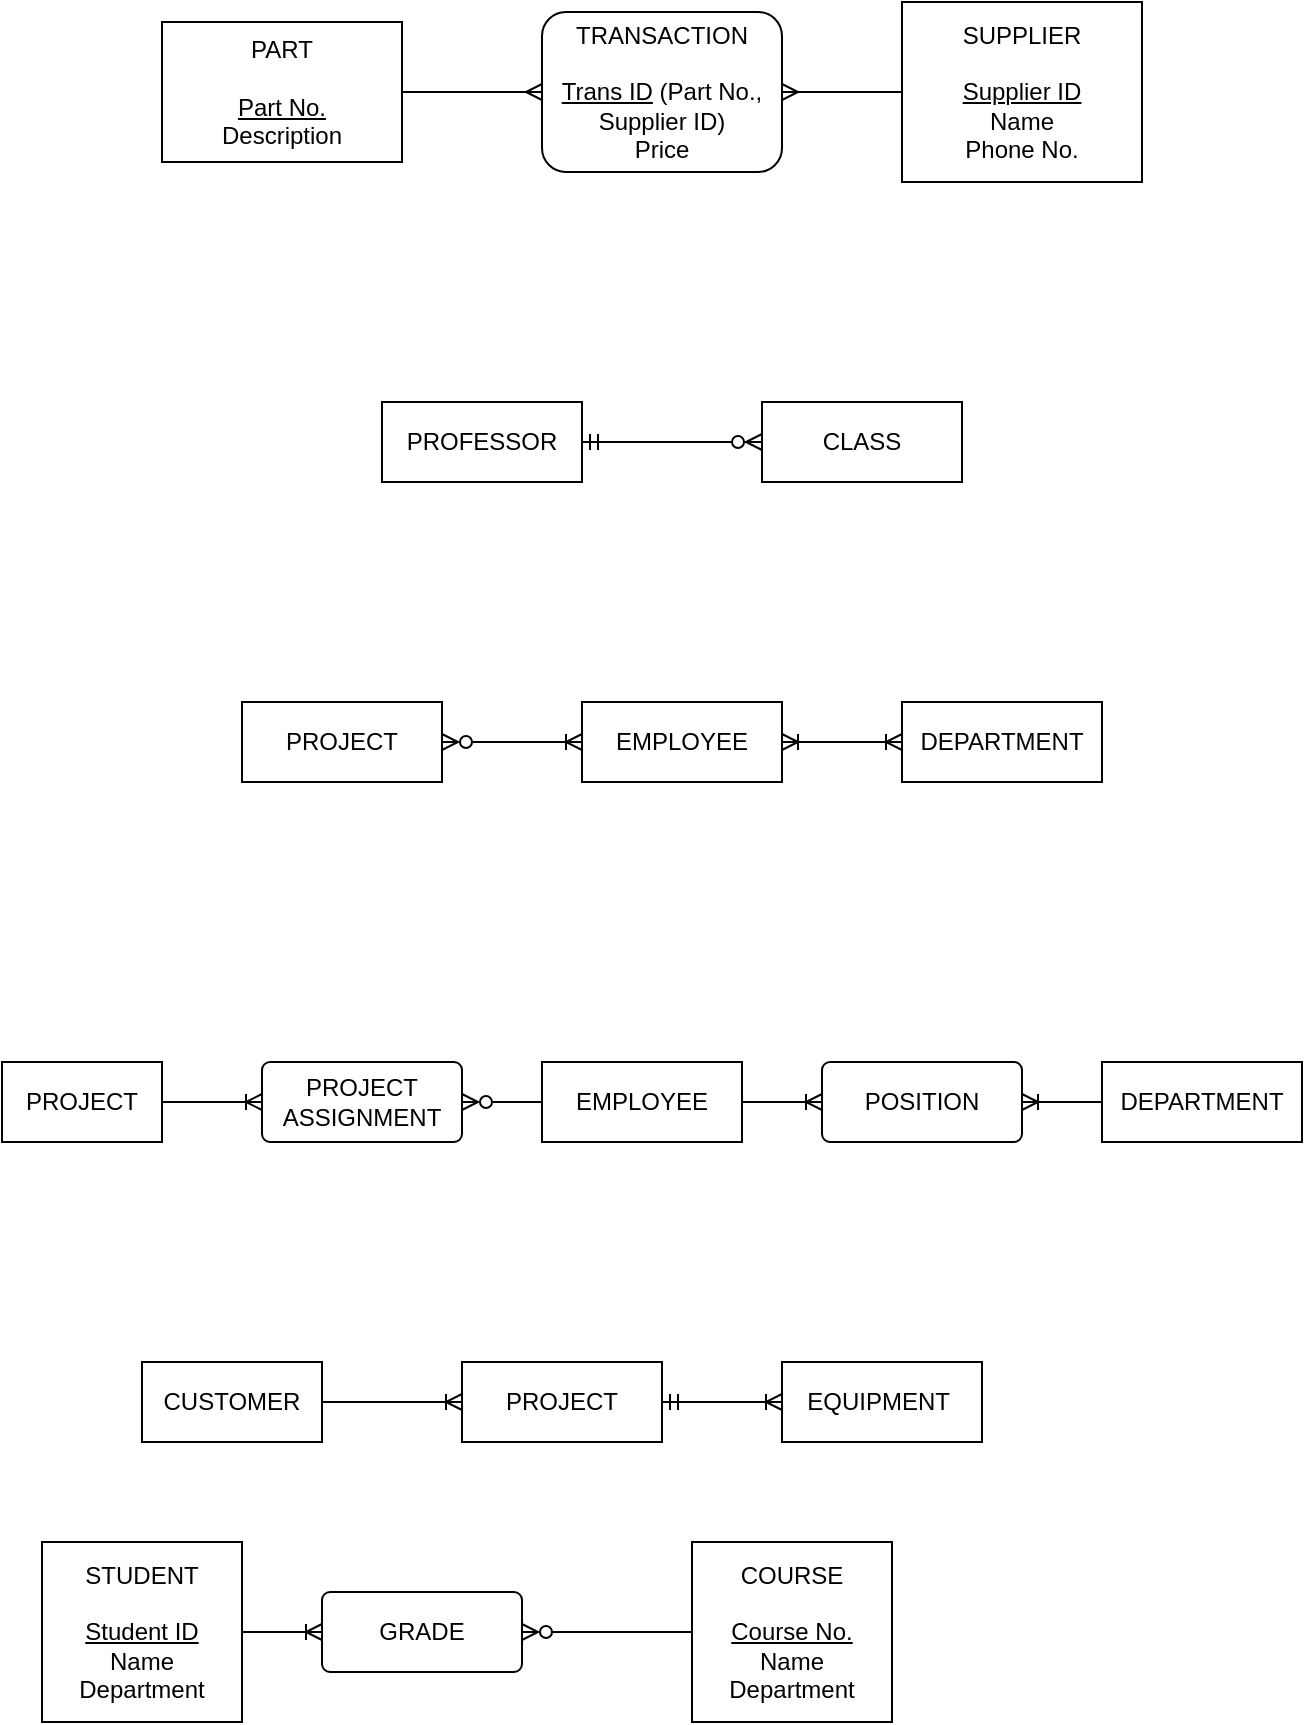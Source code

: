 <mxfile version="21.1.6" type="github" pages="2">
  <diagram id="R2lEEEUBdFMjLlhIrx00" name="Page-1">
    <mxGraphModel dx="1908" dy="1232" grid="1" gridSize="10" guides="1" tooltips="1" connect="1" arrows="1" fold="1" page="1" pageScale="1" pageWidth="850" pageHeight="1100" math="0" shadow="0" extFonts="Permanent Marker^https://fonts.googleapis.com/css?family=Permanent+Marker">
      <root>
        <mxCell id="0" />
        <mxCell id="1" parent="0" />
        <mxCell id="tKcqsoHF7rKRLw9oKf3Y-1" value="PART&lt;br&gt;&lt;br&gt;&lt;u&gt;Part No.&lt;br&gt;&lt;/u&gt;Description" style="rounded=0;whiteSpace=wrap;html=1;" vertex="1" parent="1">
          <mxGeometry x="160" y="110" width="120" height="70" as="geometry" />
        </mxCell>
        <mxCell id="tKcqsoHF7rKRLw9oKf3Y-2" value="SUPPLIER&lt;br&gt;&lt;br&gt;&lt;u&gt;Supplier ID&lt;br&gt;&lt;/u&gt;Name&lt;br&gt;Phone No." style="rounded=0;whiteSpace=wrap;html=1;" vertex="1" parent="1">
          <mxGeometry x="530" y="100" width="120" height="90" as="geometry" />
        </mxCell>
        <mxCell id="tKcqsoHF7rKRLw9oKf3Y-3" value="TRANSACTION&lt;br&gt;&lt;br&gt;&lt;u&gt;Trans ID&lt;/u&gt;&amp;nbsp;(Part No., Supplier ID)&lt;br&gt;Price" style="rounded=1;whiteSpace=wrap;html=1;" vertex="1" parent="1">
          <mxGeometry x="350" y="105" width="120" height="80" as="geometry" />
        </mxCell>
        <mxCell id="tKcqsoHF7rKRLw9oKf3Y-4" value="" style="edgeStyle=entityRelationEdgeStyle;fontSize=12;html=1;endArrow=ERmany;rounded=0;exitX=1;exitY=0.5;exitDx=0;exitDy=0;entryX=0;entryY=0.5;entryDx=0;entryDy=0;" edge="1" parent="1" source="tKcqsoHF7rKRLw9oKf3Y-1" target="tKcqsoHF7rKRLw9oKf3Y-3">
          <mxGeometry width="100" height="100" relative="1" as="geometry">
            <mxPoint x="360" y="350" as="sourcePoint" />
            <mxPoint x="460" y="250" as="targetPoint" />
          </mxGeometry>
        </mxCell>
        <mxCell id="tKcqsoHF7rKRLw9oKf3Y-6" value="" style="edgeStyle=entityRelationEdgeStyle;fontSize=12;html=1;endArrow=ERmany;rounded=0;exitX=0;exitY=0.5;exitDx=0;exitDy=0;entryX=1;entryY=0.5;entryDx=0;entryDy=0;" edge="1" parent="1" source="tKcqsoHF7rKRLw9oKf3Y-2" target="tKcqsoHF7rKRLw9oKf3Y-3">
          <mxGeometry width="100" height="100" relative="1" as="geometry">
            <mxPoint x="430" y="330" as="sourcePoint" />
            <mxPoint x="530" y="230" as="targetPoint" />
          </mxGeometry>
        </mxCell>
        <mxCell id="tKcqsoHF7rKRLw9oKf3Y-7" value="PROFESSOR" style="whiteSpace=wrap;html=1;align=center;" vertex="1" parent="1">
          <mxGeometry x="270" y="300" width="100" height="40" as="geometry" />
        </mxCell>
        <mxCell id="tKcqsoHF7rKRLw9oKf3Y-8" value="CLASS" style="whiteSpace=wrap;html=1;align=center;" vertex="1" parent="1">
          <mxGeometry x="460" y="300" width="100" height="40" as="geometry" />
        </mxCell>
        <mxCell id="tKcqsoHF7rKRLw9oKf3Y-9" value="" style="edgeStyle=entityRelationEdgeStyle;fontSize=12;html=1;endArrow=ERzeroToMany;endFill=1;rounded=0;exitX=1;exitY=0.5;exitDx=0;exitDy=0;entryX=0;entryY=0.5;entryDx=0;entryDy=0;startArrow=ERmandOne;startFill=0;" edge="1" parent="1" source="tKcqsoHF7rKRLw9oKf3Y-7" target="tKcqsoHF7rKRLw9oKf3Y-8">
          <mxGeometry width="100" height="100" relative="1" as="geometry">
            <mxPoint x="290" y="530" as="sourcePoint" />
            <mxPoint x="390" y="430" as="targetPoint" />
          </mxGeometry>
        </mxCell>
        <mxCell id="tKcqsoHF7rKRLw9oKf3Y-13" style="edgeStyle=orthogonalEdgeStyle;rounded=0;orthogonalLoop=1;jettySize=auto;html=1;exitX=1;exitY=0.5;exitDx=0;exitDy=0;entryX=0;entryY=0.5;entryDx=0;entryDy=0;endArrow=ERoneToMany;endFill=0;startArrow=ERoneToMany;startFill=0;" edge="1" parent="1" source="tKcqsoHF7rKRLw9oKf3Y-11" target="tKcqsoHF7rKRLw9oKf3Y-12">
          <mxGeometry relative="1" as="geometry" />
        </mxCell>
        <mxCell id="tKcqsoHF7rKRLw9oKf3Y-11" value="EMPLOYEE" style="whiteSpace=wrap;html=1;align=center;" vertex="1" parent="1">
          <mxGeometry x="370" y="450" width="100" height="40" as="geometry" />
        </mxCell>
        <mxCell id="tKcqsoHF7rKRLw9oKf3Y-12" value="DEPARTMENT" style="whiteSpace=wrap;html=1;align=center;" vertex="1" parent="1">
          <mxGeometry x="530" y="450" width="100" height="40" as="geometry" />
        </mxCell>
        <mxCell id="tKcqsoHF7rKRLw9oKf3Y-16" style="edgeStyle=orthogonalEdgeStyle;rounded=0;orthogonalLoop=1;jettySize=auto;html=1;entryX=0;entryY=0.5;entryDx=0;entryDy=0;endArrow=ERoneToMany;endFill=0;startArrow=ERzeroToMany;startFill=0;" edge="1" parent="1" source="tKcqsoHF7rKRLw9oKf3Y-15" target="tKcqsoHF7rKRLw9oKf3Y-11">
          <mxGeometry relative="1" as="geometry" />
        </mxCell>
        <mxCell id="tKcqsoHF7rKRLw9oKf3Y-15" value="PROJECT" style="whiteSpace=wrap;html=1;align=center;" vertex="1" parent="1">
          <mxGeometry x="200" y="450" width="100" height="40" as="geometry" />
        </mxCell>
        <mxCell id="tKcqsoHF7rKRLw9oKf3Y-17" style="edgeStyle=orthogonalEdgeStyle;rounded=0;orthogonalLoop=1;jettySize=auto;html=1;exitX=1;exitY=0.5;exitDx=0;exitDy=0;entryX=0;entryY=0.5;entryDx=0;entryDy=0;endArrow=ERoneToMany;endFill=0;startArrow=none;startFill=0;" edge="1" parent="1" source="tKcqsoHF7rKRLw9oKf3Y-18" target="tKcqsoHF7rKRLw9oKf3Y-24">
          <mxGeometry relative="1" as="geometry" />
        </mxCell>
        <mxCell id="tKcqsoHF7rKRLw9oKf3Y-18" value="EMPLOYEE" style="whiteSpace=wrap;html=1;align=center;" vertex="1" parent="1">
          <mxGeometry x="350" y="630" width="100" height="40" as="geometry" />
        </mxCell>
        <mxCell id="tKcqsoHF7rKRLw9oKf3Y-19" value="DEPARTMENT" style="whiteSpace=wrap;html=1;align=center;" vertex="1" parent="1">
          <mxGeometry x="630" y="630" width="100" height="40" as="geometry" />
        </mxCell>
        <mxCell id="tKcqsoHF7rKRLw9oKf3Y-20" style="edgeStyle=orthogonalEdgeStyle;rounded=0;orthogonalLoop=1;jettySize=auto;html=1;entryX=0;entryY=0.5;entryDx=0;entryDy=0;endArrow=none;endFill=0;startArrow=ERzeroToMany;startFill=0;exitX=1;exitY=0.5;exitDx=0;exitDy=0;" edge="1" parent="1" source="tKcqsoHF7rKRLw9oKf3Y-22" target="tKcqsoHF7rKRLw9oKf3Y-18">
          <mxGeometry relative="1" as="geometry" />
        </mxCell>
        <mxCell id="tKcqsoHF7rKRLw9oKf3Y-23" style="edgeStyle=orthogonalEdgeStyle;rounded=0;orthogonalLoop=1;jettySize=auto;html=1;entryX=0;entryY=0.5;entryDx=0;entryDy=0;endArrow=ERoneToMany;endFill=0;startArrow=none;startFill=0;" edge="1" parent="1" source="tKcqsoHF7rKRLw9oKf3Y-21" target="tKcqsoHF7rKRLw9oKf3Y-22">
          <mxGeometry relative="1" as="geometry" />
        </mxCell>
        <mxCell id="tKcqsoHF7rKRLw9oKf3Y-21" value="PROJECT" style="whiteSpace=wrap;html=1;align=center;" vertex="1" parent="1">
          <mxGeometry x="80" y="630" width="80" height="40" as="geometry" />
        </mxCell>
        <mxCell id="tKcqsoHF7rKRLw9oKf3Y-22" value="PROJECT&lt;br&gt;ASSIGNMENT" style="rounded=1;arcSize=10;whiteSpace=wrap;html=1;align=center;" vertex="1" parent="1">
          <mxGeometry x="210" y="630" width="100" height="40" as="geometry" />
        </mxCell>
        <mxCell id="tKcqsoHF7rKRLw9oKf3Y-25" style="edgeStyle=orthogonalEdgeStyle;rounded=0;orthogonalLoop=1;jettySize=auto;html=1;entryX=0;entryY=0.5;entryDx=0;entryDy=0;endArrow=none;endFill=0;startArrow=ERoneToMany;startFill=0;" edge="1" parent="1" source="tKcqsoHF7rKRLw9oKf3Y-24" target="tKcqsoHF7rKRLw9oKf3Y-19">
          <mxGeometry relative="1" as="geometry" />
        </mxCell>
        <mxCell id="tKcqsoHF7rKRLw9oKf3Y-24" value="POSITION" style="rounded=1;arcSize=10;whiteSpace=wrap;html=1;align=center;" vertex="1" parent="1">
          <mxGeometry x="490" y="630" width="100" height="40" as="geometry" />
        </mxCell>
        <mxCell id="tKcqsoHF7rKRLw9oKf3Y-29" style="edgeStyle=orthogonalEdgeStyle;rounded=0;orthogonalLoop=1;jettySize=auto;html=1;entryX=0;entryY=0.5;entryDx=0;entryDy=0;endArrow=ERoneToMany;endFill=0;" edge="1" parent="1" source="tKcqsoHF7rKRLw9oKf3Y-26" target="tKcqsoHF7rKRLw9oKf3Y-27">
          <mxGeometry relative="1" as="geometry" />
        </mxCell>
        <mxCell id="tKcqsoHF7rKRLw9oKf3Y-26" value="CUSTOMER" style="whiteSpace=wrap;html=1;align=center;" vertex="1" parent="1">
          <mxGeometry x="150" y="780" width="90" height="40" as="geometry" />
        </mxCell>
        <mxCell id="tKcqsoHF7rKRLw9oKf3Y-30" style="edgeStyle=orthogonalEdgeStyle;rounded=0;orthogonalLoop=1;jettySize=auto;html=1;endArrow=ERoneToMany;endFill=0;startArrow=ERmandOne;startFill=0;" edge="1" parent="1" source="tKcqsoHF7rKRLw9oKf3Y-27" target="tKcqsoHF7rKRLw9oKf3Y-28">
          <mxGeometry relative="1" as="geometry" />
        </mxCell>
        <mxCell id="tKcqsoHF7rKRLw9oKf3Y-27" value="PROJECT" style="whiteSpace=wrap;html=1;align=center;" vertex="1" parent="1">
          <mxGeometry x="310" y="780" width="100" height="40" as="geometry" />
        </mxCell>
        <mxCell id="tKcqsoHF7rKRLw9oKf3Y-28" value="&lt;span style=&quot;background-color: rgb(255, 255, 255);&quot;&gt;EQUIPMENT&amp;nbsp;&lt;br&gt;&lt;/span&gt;" style="whiteSpace=wrap;html=1;align=center;" vertex="1" parent="1">
          <mxGeometry x="470" y="780" width="100" height="40" as="geometry" />
        </mxCell>
        <mxCell id="tKcqsoHF7rKRLw9oKf3Y-31" value="STUDENT&lt;br&gt;&lt;br&gt;&lt;u&gt;Student ID&lt;/u&gt;&lt;br&gt;Name&lt;br&gt;Department" style="whiteSpace=wrap;html=1;align=center;" vertex="1" parent="1">
          <mxGeometry x="100" y="870" width="100" height="90" as="geometry" />
        </mxCell>
        <mxCell id="tKcqsoHF7rKRLw9oKf3Y-32" value="COURSE&lt;br&gt;&lt;br&gt;&lt;u style=&quot;border-color: var(--border-color);&quot;&gt;Course No.&lt;/u&gt;&lt;br style=&quot;border-color: var(--border-color);&quot;&gt;Name&lt;br style=&quot;border-color: var(--border-color);&quot;&gt;Department" style="whiteSpace=wrap;html=1;align=center;" vertex="1" parent="1">
          <mxGeometry x="425" y="870" width="100" height="90" as="geometry" />
        </mxCell>
        <mxCell id="tKcqsoHF7rKRLw9oKf3Y-34" style="edgeStyle=orthogonalEdgeStyle;rounded=0;orthogonalLoop=1;jettySize=auto;html=1;entryX=1;entryY=0.5;entryDx=0;entryDy=0;endArrow=none;endFill=0;startArrow=ERoneToMany;startFill=0;" edge="1" parent="1" source="tKcqsoHF7rKRLw9oKf3Y-33" target="tKcqsoHF7rKRLw9oKf3Y-31">
          <mxGeometry relative="1" as="geometry" />
        </mxCell>
        <mxCell id="tKcqsoHF7rKRLw9oKf3Y-35" style="edgeStyle=orthogonalEdgeStyle;rounded=0;orthogonalLoop=1;jettySize=auto;html=1;endArrow=none;endFill=0;startArrow=ERzeroToMany;startFill=0;" edge="1" parent="1" source="tKcqsoHF7rKRLw9oKf3Y-33" target="tKcqsoHF7rKRLw9oKf3Y-32">
          <mxGeometry relative="1" as="geometry" />
        </mxCell>
        <mxCell id="tKcqsoHF7rKRLw9oKf3Y-33" value="GRADE" style="rounded=1;arcSize=10;whiteSpace=wrap;html=1;align=center;" vertex="1" parent="1">
          <mxGeometry x="240" y="895" width="100" height="40" as="geometry" />
        </mxCell>
      </root>
    </mxGraphModel>
  </diagram>
  <diagram id="Mjej2XekfK1XOaBIQY5c" name="Page-2">
    <mxGraphModel dx="502" dy="324" grid="1" gridSize="10" guides="1" tooltips="1" connect="1" arrows="1" fold="1" page="1" pageScale="1" pageWidth="850" pageHeight="1100" math="0" shadow="0">
      <root>
        <mxCell id="0" />
        <mxCell id="1" parent="0" />
        <mxCell id="AYjT_OLWjrKvtxWvGkGc-3" style="edgeStyle=orthogonalEdgeStyle;rounded=0;orthogonalLoop=1;jettySize=auto;html=1;endArrow=ERmany;endFill=0;" edge="1" parent="1" source="AYjT_OLWjrKvtxWvGkGc-1" target="AYjT_OLWjrKvtxWvGkGc-2">
          <mxGeometry relative="1" as="geometry" />
        </mxCell>
        <mxCell id="AYjT_OLWjrKvtxWvGkGc-1" value="VENDOR&lt;span style=&quot;font-size: medium; text-align: start;&quot;&gt;&lt;/span&gt;" style="whiteSpace=wrap;html=1;align=center;" vertex="1" parent="1">
          <mxGeometry x="140" y="90" width="100" height="40" as="geometry" />
        </mxCell>
        <mxCell id="AYjT_OLWjrKvtxWvGkGc-2" value="PRODUCT" style="whiteSpace=wrap;html=1;align=center;" vertex="1" parent="1">
          <mxGeometry x="420" y="90" width="100" height="40" as="geometry" />
        </mxCell>
        <mxCell id="MZ2bJXELqXHuy_rbKobl-1" value="Sell" style="text;html=1;strokeColor=none;fillColor=none;align=center;verticalAlign=middle;whiteSpace=wrap;rounded=0;" vertex="1" parent="1">
          <mxGeometry x="230" y="88" width="60" height="30" as="geometry" />
        </mxCell>
        <mxCell id="MZ2bJXELqXHuy_rbKobl-2" value="is bought from" style="text;html=1;strokeColor=none;fillColor=none;align=center;verticalAlign=middle;whiteSpace=wrap;rounded=0;" vertex="1" parent="1">
          <mxGeometry x="335" y="88" width="85" height="30" as="geometry" />
        </mxCell>
      </root>
    </mxGraphModel>
  </diagram>
</mxfile>
